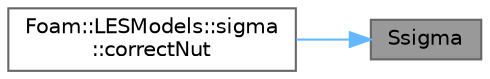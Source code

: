digraph "Ssigma"
{
 // LATEX_PDF_SIZE
  bgcolor="transparent";
  edge [fontname=Helvetica,fontsize=10,labelfontname=Helvetica,labelfontsize=10];
  node [fontname=Helvetica,fontsize=10,shape=box,height=0.2,width=0.4];
  rankdir="RL";
  Node1 [id="Node000001",label="Ssigma",height=0.2,width=0.4,color="gray40", fillcolor="grey60", style="filled", fontcolor="black",tooltip=" "];
  Node1 -> Node2 [id="edge1_Node000001_Node000002",dir="back",color="steelblue1",style="solid",tooltip=" "];
  Node2 [id="Node000002",label="Foam::LESModels::sigma\l::correctNut",height=0.2,width=0.4,color="grey40", fillcolor="white", style="filled",URL="$classFoam_1_1LESModels_1_1sigma.html#aaffe89433f18f1ee4137486e19219448",tooltip=" "];
}
